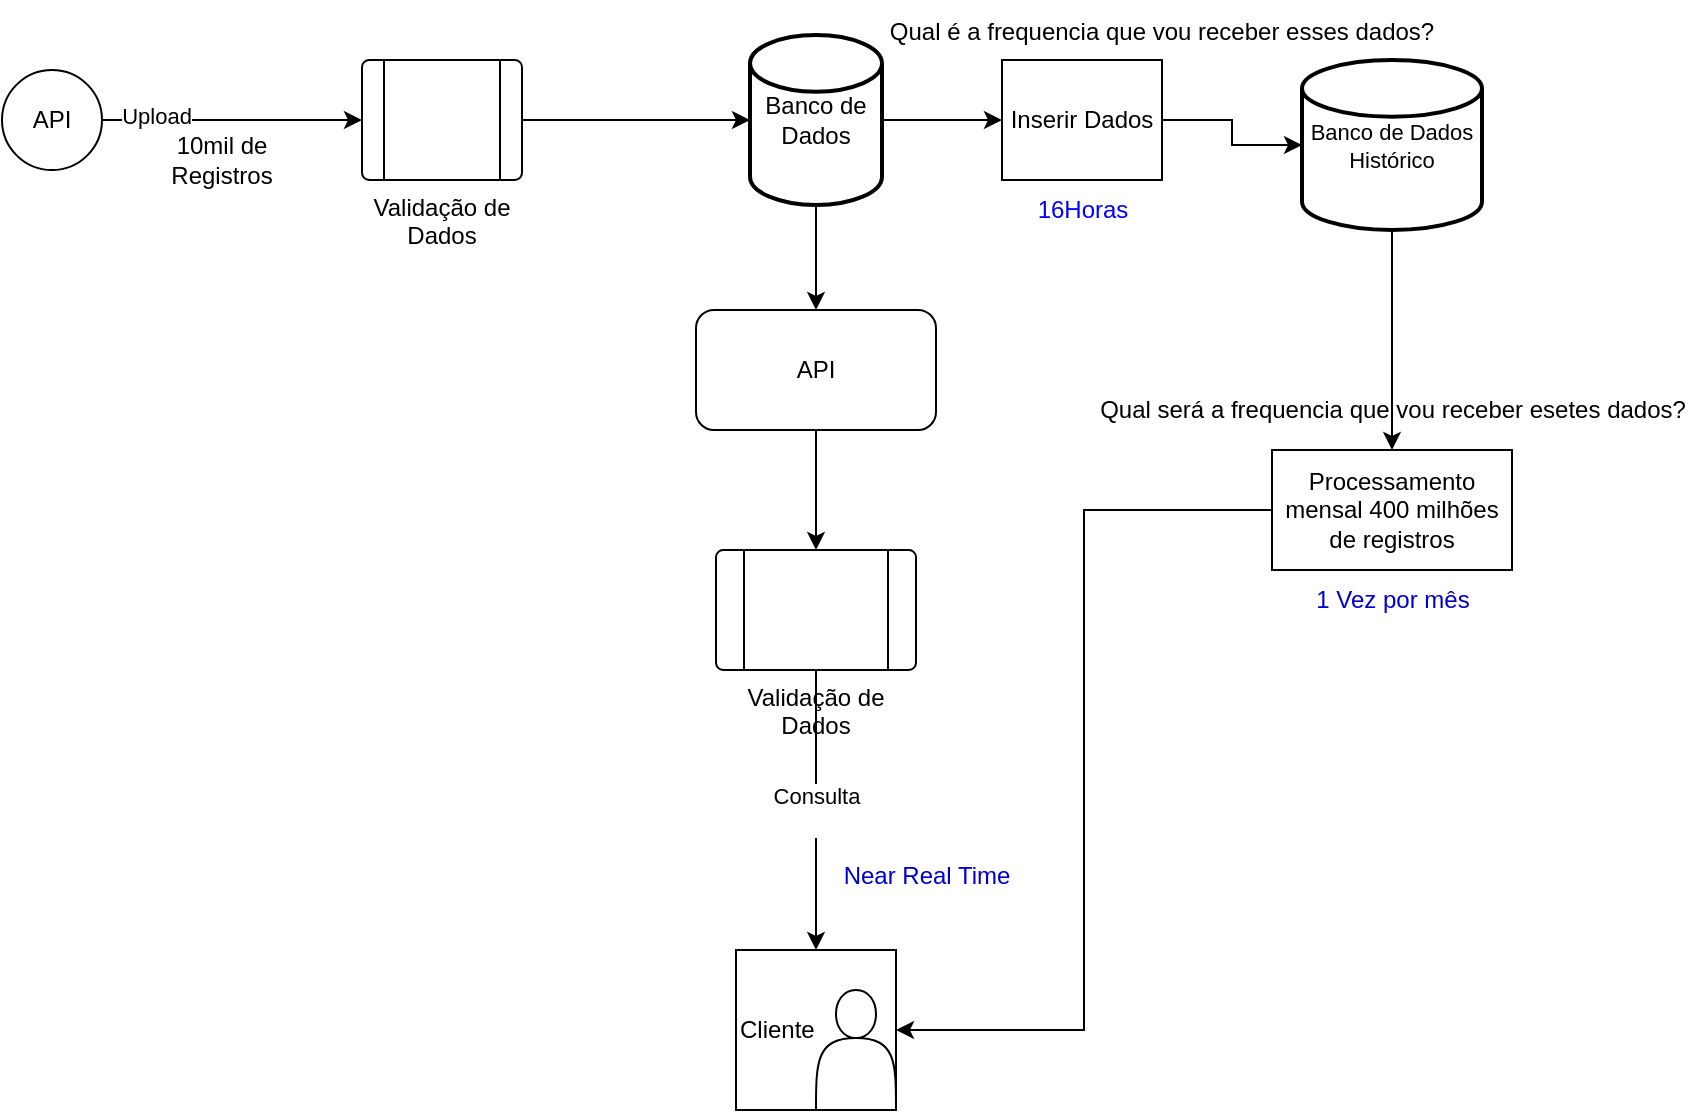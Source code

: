 <mxfile version="24.4.8" type="github">
  <diagram name="Página-1" id="yAi14hIUzp8uLe7d80Zq">
    <mxGraphModel dx="607" dy="323" grid="1" gridSize="10" guides="1" tooltips="1" connect="1" arrows="1" fold="1" page="1" pageScale="1" pageWidth="827" pageHeight="1169" math="0" shadow="0">
      <root>
        <mxCell id="0" />
        <mxCell id="1" parent="0" />
        <mxCell id="UeQMyzMhVy5237aLHG3m-4" style="edgeStyle=orthogonalEdgeStyle;rounded=0;orthogonalLoop=1;jettySize=auto;html=1;exitX=1;exitY=0.5;exitDx=0;exitDy=0;" edge="1" parent="1" source="UeQMyzMhVy5237aLHG3m-1" target="UeQMyzMhVy5237aLHG3m-3">
          <mxGeometry relative="1" as="geometry">
            <Array as="points">
              <mxPoint x="120" y="65" />
              <mxPoint x="120" y="65" />
            </Array>
          </mxGeometry>
        </mxCell>
        <mxCell id="UeQMyzMhVy5237aLHG3m-5" value="Upload" style="edgeLabel;html=1;align=center;verticalAlign=middle;resizable=0;points=[];" vertex="1" connectable="0" parent="UeQMyzMhVy5237aLHG3m-4">
          <mxGeometry x="-0.583" y="2" relative="1" as="geometry">
            <mxPoint as="offset" />
          </mxGeometry>
        </mxCell>
        <mxCell id="UeQMyzMhVy5237aLHG3m-1" value="API" style="ellipse;whiteSpace=wrap;html=1;aspect=fixed;" vertex="1" parent="1">
          <mxGeometry x="40" y="40" width="50" height="50" as="geometry" />
        </mxCell>
        <mxCell id="UeQMyzMhVy5237aLHG3m-3" value="Validação de Dados" style="verticalLabelPosition=bottom;verticalAlign=top;html=1;shape=process;whiteSpace=wrap;rounded=1;size=0.14;arcSize=6;" vertex="1" parent="1">
          <mxGeometry x="220" y="35" width="80" height="60" as="geometry" />
        </mxCell>
        <mxCell id="UeQMyzMhVy5237aLHG3m-6" value="10mil de Registros" style="text;strokeColor=none;align=center;fillColor=none;html=1;verticalAlign=middle;whiteSpace=wrap;rounded=0;" vertex="1" parent="1">
          <mxGeometry x="120" y="70" width="60" height="30" as="geometry" />
        </mxCell>
        <mxCell id="UeQMyzMhVy5237aLHG3m-11" style="edgeStyle=orthogonalEdgeStyle;rounded=0;orthogonalLoop=1;jettySize=auto;html=1;exitX=0.5;exitY=1;exitDx=0;exitDy=0;exitPerimeter=0;entryX=0.5;entryY=0;entryDx=0;entryDy=0;" edge="1" parent="1" source="UeQMyzMhVy5237aLHG3m-7" target="UeQMyzMhVy5237aLHG3m-9">
          <mxGeometry relative="1" as="geometry" />
        </mxCell>
        <mxCell id="UeQMyzMhVy5237aLHG3m-20" style="edgeStyle=orthogonalEdgeStyle;rounded=0;orthogonalLoop=1;jettySize=auto;html=1;exitX=1;exitY=0.5;exitDx=0;exitDy=0;exitPerimeter=0;entryX=0;entryY=0.5;entryDx=0;entryDy=0;" edge="1" parent="1" source="UeQMyzMhVy5237aLHG3m-7" target="UeQMyzMhVy5237aLHG3m-19">
          <mxGeometry relative="1" as="geometry" />
        </mxCell>
        <mxCell id="UeQMyzMhVy5237aLHG3m-7" value="Banco de Dados" style="strokeWidth=2;html=1;shape=mxgraph.flowchart.database;whiteSpace=wrap;" vertex="1" parent="1">
          <mxGeometry x="414" y="22.5" width="66" height="85" as="geometry" />
        </mxCell>
        <mxCell id="UeQMyzMhVy5237aLHG3m-8" style="edgeStyle=orthogonalEdgeStyle;rounded=0;orthogonalLoop=1;jettySize=auto;html=1;entryX=0;entryY=0.5;entryDx=0;entryDy=0;entryPerimeter=0;" edge="1" parent="1" source="UeQMyzMhVy5237aLHG3m-3" target="UeQMyzMhVy5237aLHG3m-7">
          <mxGeometry relative="1" as="geometry" />
        </mxCell>
        <mxCell id="UeQMyzMhVy5237aLHG3m-18" style="edgeStyle=orthogonalEdgeStyle;rounded=0;orthogonalLoop=1;jettySize=auto;html=1;exitX=0.5;exitY=1;exitDx=0;exitDy=0;" edge="1" parent="1" source="UeQMyzMhVy5237aLHG3m-9" target="UeQMyzMhVy5237aLHG3m-12">
          <mxGeometry relative="1" as="geometry" />
        </mxCell>
        <mxCell id="UeQMyzMhVy5237aLHG3m-9" value="API" style="rounded=1;whiteSpace=wrap;html=1;" vertex="1" parent="1">
          <mxGeometry x="387" y="160" width="120" height="60" as="geometry" />
        </mxCell>
        <mxCell id="UeQMyzMhVy5237aLHG3m-15" style="edgeStyle=orthogonalEdgeStyle;rounded=0;orthogonalLoop=1;jettySize=auto;html=1;exitX=0.5;exitY=1;exitDx=0;exitDy=0;entryX=0.5;entryY=0;entryDx=0;entryDy=0;" edge="1" parent="1" source="UeQMyzMhVy5237aLHG3m-12" target="UeQMyzMhVy5237aLHG3m-14">
          <mxGeometry relative="1" as="geometry">
            <Array as="points">
              <mxPoint x="447" y="430" />
            </Array>
          </mxGeometry>
        </mxCell>
        <mxCell id="UeQMyzMhVy5237aLHG3m-16" value="Consulta&lt;div&gt;&lt;br&gt;&lt;/div&gt;" style="edgeLabel;html=1;align=center;verticalAlign=middle;resizable=0;points=[];" vertex="1" connectable="0" parent="UeQMyzMhVy5237aLHG3m-15">
          <mxGeometry x="-0.009" relative="1" as="geometry">
            <mxPoint as="offset" />
          </mxGeometry>
        </mxCell>
        <mxCell id="UeQMyzMhVy5237aLHG3m-12" value="Validação de Dados" style="verticalLabelPosition=bottom;verticalAlign=top;html=1;shape=process;whiteSpace=wrap;rounded=1;size=0.14;arcSize=6;" vertex="1" parent="1">
          <mxGeometry x="397" y="280" width="100" height="60" as="geometry" />
        </mxCell>
        <mxCell id="UeQMyzMhVy5237aLHG3m-13" value="" style="shape=actor;whiteSpace=wrap;html=1;" vertex="1" parent="1">
          <mxGeometry x="447" y="500" width="40" height="60" as="geometry" />
        </mxCell>
        <mxCell id="UeQMyzMhVy5237aLHG3m-14" value="Cliente" style="whiteSpace=wrap;html=1;aspect=fixed;fillColor=none;align=left;" vertex="1" parent="1">
          <mxGeometry x="407" y="480" width="80" height="80" as="geometry" />
        </mxCell>
        <mxCell id="UeQMyzMhVy5237aLHG3m-17" value="&lt;font color=&quot;#0000cc&quot;&gt;Near Real Time&lt;/font&gt;" style="text;html=1;align=center;verticalAlign=middle;resizable=0;points=[];autosize=1;strokeColor=none;fillColor=none;" vertex="1" parent="1">
          <mxGeometry x="447" y="428" width="110" height="30" as="geometry" />
        </mxCell>
        <mxCell id="UeQMyzMhVy5237aLHG3m-19" value="Inserir Dados" style="rounded=0;whiteSpace=wrap;html=1;" vertex="1" parent="1">
          <mxGeometry x="540" y="35" width="80" height="60" as="geometry" />
        </mxCell>
        <mxCell id="UeQMyzMhVy5237aLHG3m-21" value="Qual é a frequencia que vou receber esses dados?" style="text;align=center;verticalAlign=middle;resizable=0;points=[];autosize=1;strokeColor=none;fillColor=none;" vertex="1" parent="1">
          <mxGeometry x="470" y="5" width="300" height="30" as="geometry" />
        </mxCell>
        <mxCell id="UeQMyzMhVy5237aLHG3m-22" value="16Horas" style="text;html=1;align=center;verticalAlign=middle;resizable=0;points=[];autosize=1;strokeColor=none;fillColor=none;fontColor=#0000FF;" vertex="1" parent="1">
          <mxGeometry x="545" y="95" width="70" height="30" as="geometry" />
        </mxCell>
        <mxCell id="UeQMyzMhVy5237aLHG3m-26" style="edgeStyle=orthogonalEdgeStyle;rounded=0;orthogonalLoop=1;jettySize=auto;html=1;exitX=0.5;exitY=1;exitDx=0;exitDy=0;exitPerimeter=0;entryX=0.5;entryY=0;entryDx=0;entryDy=0;" edge="1" parent="1" source="UeQMyzMhVy5237aLHG3m-23" target="UeQMyzMhVy5237aLHG3m-25">
          <mxGeometry relative="1" as="geometry" />
        </mxCell>
        <mxCell id="UeQMyzMhVy5237aLHG3m-23" value="Banco de Dados Histórico" style="strokeWidth=2;html=1;shape=mxgraph.flowchart.database;whiteSpace=wrap;align=center;verticalAlign=middle;horizontal=1;fontSize=11;" vertex="1" parent="1">
          <mxGeometry x="690" y="35" width="90" height="85" as="geometry" />
        </mxCell>
        <mxCell id="UeQMyzMhVy5237aLHG3m-24" style="edgeStyle=orthogonalEdgeStyle;rounded=0;orthogonalLoop=1;jettySize=auto;html=1;exitX=1;exitY=0.5;exitDx=0;exitDy=0;entryX=0;entryY=0.5;entryDx=0;entryDy=0;entryPerimeter=0;" edge="1" parent="1" source="UeQMyzMhVy5237aLHG3m-19" target="UeQMyzMhVy5237aLHG3m-23">
          <mxGeometry relative="1" as="geometry" />
        </mxCell>
        <mxCell id="UeQMyzMhVy5237aLHG3m-25" value="Processamento mensal 400 milhões de registros" style="rounded=0;whiteSpace=wrap;html=1;" vertex="1" parent="1">
          <mxGeometry x="675" y="230" width="120" height="60" as="geometry" />
        </mxCell>
        <mxCell id="UeQMyzMhVy5237aLHG3m-27" value="Qual será a frequencia que vou receber esetes dados?" style="text;html=1;align=center;verticalAlign=middle;resizable=0;points=[];autosize=1;strokeColor=none;fillColor=none;spacing=-2;spacingLeft=0;" vertex="1" parent="1">
          <mxGeometry x="580" y="200" width="310" height="20" as="geometry" />
        </mxCell>
        <mxCell id="UeQMyzMhVy5237aLHG3m-30" style="edgeStyle=orthogonalEdgeStyle;rounded=0;orthogonalLoop=1;jettySize=auto;html=1;entryX=1;entryY=0.5;entryDx=0;entryDy=0;exitX=0;exitY=0.5;exitDx=0;exitDy=0;" edge="1" parent="1" source="UeQMyzMhVy5237aLHG3m-25" target="UeQMyzMhVy5237aLHG3m-14">
          <mxGeometry relative="1" as="geometry" />
        </mxCell>
        <mxCell id="UeQMyzMhVy5237aLHG3m-29" value="1 Vez por mês" style="text;html=1;align=center;verticalAlign=middle;resizable=0;points=[];autosize=1;strokeColor=none;fillColor=none;fontColor=#0000CC;" vertex="1" parent="1">
          <mxGeometry x="685" y="290" width="100" height="30" as="geometry" />
        </mxCell>
      </root>
    </mxGraphModel>
  </diagram>
</mxfile>
